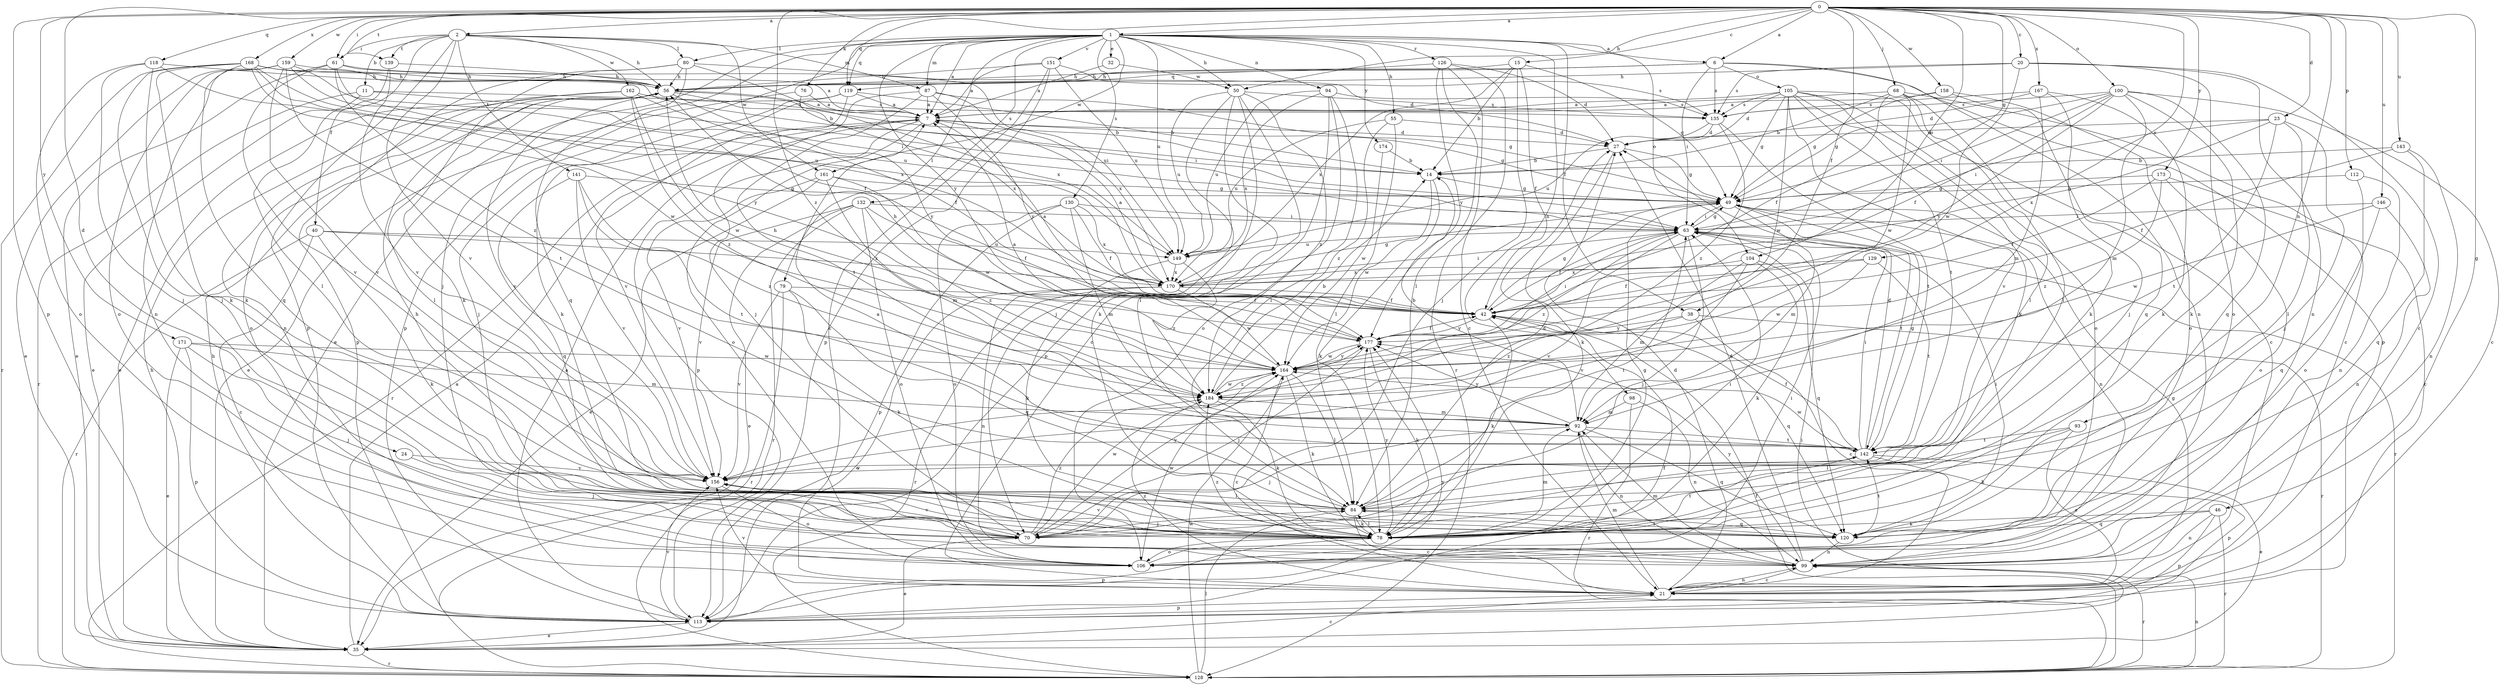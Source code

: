 strict digraph  {
0;
1;
2;
6;
7;
11;
14;
15;
20;
21;
23;
24;
27;
32;
35;
38;
40;
42;
46;
49;
50;
55;
56;
61;
63;
68;
70;
76;
78;
79;
80;
84;
87;
92;
93;
94;
98;
99;
100;
104;
105;
106;
112;
113;
118;
119;
120;
126;
128;
129;
130;
132;
135;
139;
141;
142;
143;
146;
149;
151;
156;
158;
159;
161;
162;
164;
167;
168;
170;
171;
173;
174;
177;
184;
0 -> 1  [label=a];
0 -> 2  [label=a];
0 -> 6  [label=a];
0 -> 15  [label=c];
0 -> 20  [label=c];
0 -> 23  [label=d];
0 -> 24  [label=d];
0 -> 38  [label=f];
0 -> 46  [label=g];
0 -> 49  [label=g];
0 -> 50  [label=h];
0 -> 61  [label=i];
0 -> 68  [label=j];
0 -> 76  [label=k];
0 -> 93  [label=n];
0 -> 100  [label=o];
0 -> 104  [label=o];
0 -> 112  [label=p];
0 -> 113  [label=p];
0 -> 118  [label=q];
0 -> 119  [label=q];
0 -> 129  [label=s];
0 -> 139  [label=t];
0 -> 143  [label=u];
0 -> 146  [label=u];
0 -> 158  [label=w];
0 -> 159  [label=w];
0 -> 167  [label=x];
0 -> 168  [label=x];
0 -> 171  [label=y];
0 -> 173  [label=y];
0 -> 184  [label=z];
1 -> 6  [label=a];
1 -> 7  [label=a];
1 -> 32  [label=e];
1 -> 35  [label=e];
1 -> 38  [label=f];
1 -> 50  [label=h];
1 -> 55  [label=h];
1 -> 70  [label=j];
1 -> 79  [label=l];
1 -> 80  [label=l];
1 -> 87  [label=m];
1 -> 94  [label=n];
1 -> 98  [label=n];
1 -> 104  [label=o];
1 -> 113  [label=p];
1 -> 119  [label=q];
1 -> 126  [label=r];
1 -> 130  [label=s];
1 -> 132  [label=s];
1 -> 149  [label=u];
1 -> 151  [label=v];
1 -> 161  [label=w];
1 -> 174  [label=y];
1 -> 177  [label=y];
2 -> 11  [label=b];
2 -> 40  [label=f];
2 -> 56  [label=h];
2 -> 61  [label=i];
2 -> 80  [label=l];
2 -> 87  [label=m];
2 -> 113  [label=p];
2 -> 139  [label=t];
2 -> 141  [label=t];
2 -> 156  [label=v];
2 -> 161  [label=w];
2 -> 162  [label=w];
6 -> 56  [label=h];
6 -> 63  [label=i];
6 -> 99  [label=n];
6 -> 105  [label=o];
6 -> 113  [label=p];
6 -> 119  [label=q];
6 -> 135  [label=s];
7 -> 27  [label=d];
7 -> 49  [label=g];
7 -> 106  [label=o];
7 -> 113  [label=p];
7 -> 128  [label=r];
11 -> 7  [label=a];
11 -> 35  [label=e];
11 -> 63  [label=i];
11 -> 128  [label=r];
14 -> 49  [label=g];
14 -> 78  [label=k];
14 -> 164  [label=w];
15 -> 14  [label=b];
15 -> 42  [label=f];
15 -> 49  [label=g];
15 -> 56  [label=h];
15 -> 70  [label=j];
15 -> 170  [label=x];
20 -> 21  [label=c];
20 -> 56  [label=h];
20 -> 99  [label=n];
20 -> 106  [label=o];
20 -> 135  [label=s];
20 -> 164  [label=w];
21 -> 27  [label=d];
21 -> 49  [label=g];
21 -> 92  [label=m];
21 -> 99  [label=n];
21 -> 113  [label=p];
21 -> 156  [label=v];
21 -> 184  [label=z];
23 -> 27  [label=d];
23 -> 63  [label=i];
23 -> 70  [label=j];
23 -> 84  [label=l];
23 -> 142  [label=t];
23 -> 170  [label=x];
24 -> 70  [label=j];
24 -> 156  [label=v];
27 -> 14  [label=b];
27 -> 49  [label=g];
27 -> 78  [label=k];
32 -> 7  [label=a];
32 -> 50  [label=w];
35 -> 7  [label=a];
35 -> 21  [label=c];
35 -> 56  [label=h];
35 -> 63  [label=i];
35 -> 128  [label=r];
38 -> 21  [label=c];
38 -> 128  [label=r];
38 -> 177  [label=y];
38 -> 184  [label=z];
40 -> 21  [label=c];
40 -> 78  [label=k];
40 -> 128  [label=r];
40 -> 149  [label=u];
40 -> 170  [label=x];
42 -> 7  [label=a];
42 -> 49  [label=g];
42 -> 78  [label=k];
42 -> 120  [label=q];
42 -> 177  [label=y];
46 -> 78  [label=k];
46 -> 99  [label=n];
46 -> 113  [label=p];
46 -> 120  [label=q];
46 -> 128  [label=r];
49 -> 63  [label=i];
49 -> 92  [label=m];
49 -> 99  [label=n];
49 -> 142  [label=t];
50 -> 70  [label=j];
50 -> 78  [label=k];
50 -> 84  [label=l];
50 -> 113  [label=p];
50 -> 135  [label=s];
50 -> 149  [label=u];
50 -> 184  [label=z];
55 -> 27  [label=d];
55 -> 84  [label=l];
55 -> 149  [label=u];
55 -> 184  [label=z];
56 -> 7  [label=a];
56 -> 14  [label=b];
56 -> 63  [label=i];
56 -> 84  [label=l];
56 -> 106  [label=o];
56 -> 156  [label=v];
56 -> 177  [label=y];
61 -> 27  [label=d];
61 -> 35  [label=e];
61 -> 42  [label=f];
61 -> 56  [label=h];
61 -> 156  [label=v];
61 -> 184  [label=z];
63 -> 42  [label=f];
63 -> 49  [label=g];
63 -> 70  [label=j];
63 -> 128  [label=r];
63 -> 149  [label=u];
63 -> 156  [label=v];
63 -> 184  [label=z];
68 -> 7  [label=a];
68 -> 14  [label=b];
68 -> 21  [label=c];
68 -> 42  [label=f];
68 -> 78  [label=k];
68 -> 84  [label=l];
68 -> 164  [label=w];
70 -> 35  [label=e];
70 -> 156  [label=v];
70 -> 164  [label=w];
70 -> 177  [label=y];
70 -> 184  [label=z];
76 -> 7  [label=a];
76 -> 35  [label=e];
76 -> 170  [label=x];
78 -> 49  [label=g];
78 -> 56  [label=h];
78 -> 63  [label=i];
78 -> 84  [label=l];
78 -> 92  [label=m];
78 -> 106  [label=o];
78 -> 113  [label=p];
78 -> 142  [label=t];
78 -> 156  [label=v];
78 -> 177  [label=y];
79 -> 42  [label=f];
79 -> 78  [label=k];
79 -> 120  [label=q];
79 -> 128  [label=r];
79 -> 156  [label=v];
80 -> 56  [label=h];
80 -> 78  [label=k];
80 -> 113  [label=p];
80 -> 120  [label=q];
80 -> 149  [label=u];
80 -> 170  [label=x];
84 -> 7  [label=a];
84 -> 21  [label=c];
84 -> 27  [label=d];
84 -> 63  [label=i];
84 -> 70  [label=j];
84 -> 78  [label=k];
84 -> 120  [label=q];
87 -> 7  [label=a];
87 -> 49  [label=g];
87 -> 70  [label=j];
87 -> 142  [label=t];
87 -> 170  [label=x];
87 -> 177  [label=y];
92 -> 14  [label=b];
92 -> 70  [label=j];
92 -> 99  [label=n];
92 -> 120  [label=q];
92 -> 142  [label=t];
92 -> 177  [label=y];
93 -> 21  [label=c];
93 -> 78  [label=k];
93 -> 84  [label=l];
93 -> 142  [label=t];
94 -> 21  [label=c];
94 -> 84  [label=l];
94 -> 106  [label=o];
94 -> 135  [label=s];
94 -> 149  [label=u];
94 -> 170  [label=x];
98 -> 92  [label=m];
98 -> 99  [label=n];
98 -> 128  [label=r];
99 -> 21  [label=c];
99 -> 27  [label=d];
99 -> 92  [label=m];
99 -> 128  [label=r];
99 -> 177  [label=y];
99 -> 184  [label=z];
100 -> 21  [label=c];
100 -> 42  [label=f];
100 -> 49  [label=g];
100 -> 63  [label=i];
100 -> 78  [label=k];
100 -> 92  [label=m];
100 -> 120  [label=q];
100 -> 135  [label=s];
100 -> 177  [label=y];
104 -> 78  [label=k];
104 -> 92  [label=m];
104 -> 120  [label=q];
104 -> 156  [label=v];
104 -> 170  [label=x];
105 -> 7  [label=a];
105 -> 21  [label=c];
105 -> 27  [label=d];
105 -> 49  [label=g];
105 -> 78  [label=k];
105 -> 84  [label=l];
105 -> 106  [label=o];
105 -> 135  [label=s];
105 -> 142  [label=t];
105 -> 156  [label=v];
105 -> 164  [label=w];
106 -> 63  [label=i];
106 -> 164  [label=w];
112 -> 49  [label=g];
112 -> 99  [label=n];
112 -> 106  [label=o];
113 -> 7  [label=a];
113 -> 35  [label=e];
113 -> 42  [label=f];
113 -> 56  [label=h];
113 -> 156  [label=v];
113 -> 177  [label=y];
118 -> 56  [label=h];
118 -> 70  [label=j];
118 -> 78  [label=k];
118 -> 106  [label=o];
118 -> 149  [label=u];
119 -> 7  [label=a];
119 -> 14  [label=b];
119 -> 70  [label=j];
119 -> 78  [label=k];
119 -> 156  [label=v];
120 -> 63  [label=i];
120 -> 84  [label=l];
120 -> 99  [label=n];
120 -> 142  [label=t];
126 -> 21  [label=c];
126 -> 27  [label=d];
126 -> 56  [label=h];
126 -> 84  [label=l];
126 -> 128  [label=r];
126 -> 177  [label=y];
128 -> 42  [label=f];
128 -> 84  [label=l];
128 -> 99  [label=n];
128 -> 164  [label=w];
129 -> 42  [label=f];
129 -> 142  [label=t];
129 -> 164  [label=w];
129 -> 170  [label=x];
130 -> 42  [label=f];
130 -> 63  [label=i];
130 -> 92  [label=m];
130 -> 106  [label=o];
130 -> 113  [label=p];
130 -> 170  [label=x];
132 -> 35  [label=e];
132 -> 42  [label=f];
132 -> 63  [label=i];
132 -> 106  [label=o];
132 -> 128  [label=r];
132 -> 156  [label=v];
132 -> 184  [label=z];
135 -> 27  [label=d];
135 -> 142  [label=t];
135 -> 149  [label=u];
135 -> 184  [label=z];
139 -> 56  [label=h];
139 -> 84  [label=l];
139 -> 156  [label=v];
141 -> 49  [label=g];
141 -> 120  [label=q];
141 -> 142  [label=t];
141 -> 156  [label=v];
141 -> 184  [label=z];
142 -> 27  [label=d];
142 -> 35  [label=e];
142 -> 42  [label=f];
142 -> 49  [label=g];
142 -> 63  [label=i];
142 -> 113  [label=p];
142 -> 156  [label=v];
142 -> 164  [label=w];
143 -> 14  [label=b];
143 -> 42  [label=f];
143 -> 99  [label=n];
143 -> 120  [label=q];
146 -> 63  [label=i];
146 -> 99  [label=n];
146 -> 120  [label=q];
146 -> 164  [label=w];
149 -> 78  [label=k];
149 -> 170  [label=x];
149 -> 184  [label=z];
151 -> 7  [label=a];
151 -> 21  [label=c];
151 -> 56  [label=h];
151 -> 113  [label=p];
151 -> 135  [label=s];
151 -> 149  [label=u];
156 -> 84  [label=l];
156 -> 106  [label=o];
158 -> 7  [label=a];
158 -> 49  [label=g];
158 -> 106  [label=o];
158 -> 120  [label=q];
159 -> 35  [label=e];
159 -> 56  [label=h];
159 -> 63  [label=i];
159 -> 99  [label=n];
159 -> 106  [label=o];
159 -> 142  [label=t];
159 -> 149  [label=u];
159 -> 156  [label=v];
161 -> 35  [label=e];
161 -> 49  [label=g];
161 -> 92  [label=m];
161 -> 156  [label=v];
161 -> 164  [label=w];
162 -> 35  [label=e];
162 -> 42  [label=f];
162 -> 99  [label=n];
162 -> 135  [label=s];
162 -> 164  [label=w];
162 -> 184  [label=z];
164 -> 7  [label=a];
164 -> 21  [label=c];
164 -> 56  [label=h];
164 -> 78  [label=k];
164 -> 84  [label=l];
164 -> 177  [label=y];
164 -> 184  [label=z];
167 -> 27  [label=d];
167 -> 70  [label=j];
167 -> 78  [label=k];
167 -> 92  [label=m];
167 -> 135  [label=s];
168 -> 7  [label=a];
168 -> 14  [label=b];
168 -> 56  [label=h];
168 -> 70  [label=j];
168 -> 78  [label=k];
168 -> 120  [label=q];
168 -> 128  [label=r];
168 -> 164  [label=w];
168 -> 170  [label=x];
168 -> 177  [label=y];
170 -> 7  [label=a];
170 -> 35  [label=e];
170 -> 42  [label=f];
170 -> 49  [label=g];
170 -> 63  [label=i];
170 -> 99  [label=n];
170 -> 128  [label=r];
170 -> 164  [label=w];
171 -> 35  [label=e];
171 -> 70  [label=j];
171 -> 92  [label=m];
171 -> 113  [label=p];
171 -> 164  [label=w];
173 -> 21  [label=c];
173 -> 42  [label=f];
173 -> 49  [label=g];
173 -> 106  [label=o];
173 -> 184  [label=z];
174 -> 14  [label=b];
174 -> 164  [label=w];
177 -> 42  [label=f];
177 -> 56  [label=h];
177 -> 63  [label=i];
177 -> 70  [label=j];
177 -> 78  [label=k];
177 -> 164  [label=w];
184 -> 14  [label=b];
184 -> 78  [label=k];
184 -> 92  [label=m];
184 -> 164  [label=w];
}
